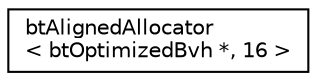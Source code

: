 digraph "Graphical Class Hierarchy"
{
  edge [fontname="Helvetica",fontsize="10",labelfontname="Helvetica",labelfontsize="10"];
  node [fontname="Helvetica",fontsize="10",shape=record];
  rankdir="LR";
  Node1 [label="btAlignedAllocator\l\< btOptimizedBvh *, 16 \>",height=0.2,width=0.4,color="black", fillcolor="white", style="filled",URL="$classbt_aligned_allocator.html"];
}
